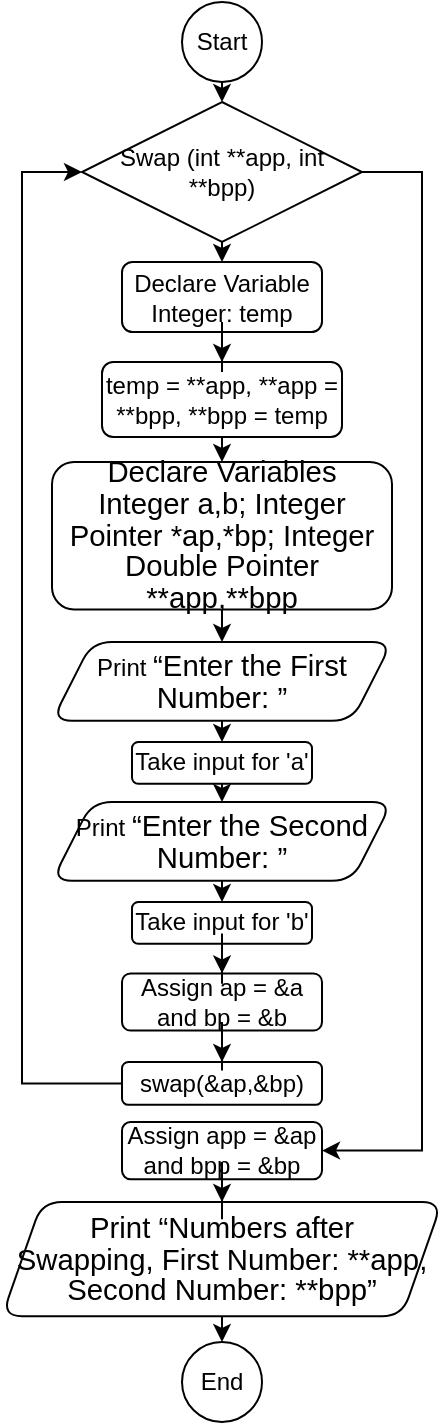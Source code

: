 <mxfile version="17.1.3" type="device"><diagram id="mQMOlI84dcDuL680g0Bu" name="Page-1"><mxGraphModel dx="1221" dy="672" grid="1" gridSize="10" guides="1" tooltips="1" connect="1" arrows="1" fold="1" page="1" pageScale="1" pageWidth="850" pageHeight="1100" math="0" shadow="0"><root><mxCell id="0"/><mxCell id="1" parent="0"/><mxCell id="IlQ4JyATbozOAuR39xuV-41" value="" style="group" vertex="1" connectable="0" parent="1"><mxGeometry x="230" y="50" width="220" height="710" as="geometry"/></mxCell><mxCell id="IlQ4JyATbozOAuR39xuV-1" value="Start" style="ellipse;whiteSpace=wrap;html=1;aspect=fixed;" vertex="1" parent="IlQ4JyATbozOAuR39xuV-41"><mxGeometry x="90" width="40" height="40" as="geometry"/></mxCell><mxCell id="IlQ4JyATbozOAuR39xuV-4" value="Declare Variable Integer: temp" style="rounded=1;whiteSpace=wrap;html=1;" vertex="1" parent="IlQ4JyATbozOAuR39xuV-41"><mxGeometry x="60" y="130" width="100" height="35" as="geometry"/></mxCell><mxCell id="IlQ4JyATbozOAuR39xuV-8" value="temp = **app, **app = **bpp, **bpp = temp" style="rounded=1;whiteSpace=wrap;html=1;" vertex="1" parent="IlQ4JyATbozOAuR39xuV-41"><mxGeometry x="50" y="180" width="120" height="37.5" as="geometry"/></mxCell><mxCell id="IlQ4JyATbozOAuR39xuV-9" value="" style="edgeStyle=orthogonalEdgeStyle;rounded=0;orthogonalLoop=1;jettySize=auto;html=1;" edge="1" parent="IlQ4JyATbozOAuR39xuV-41" source="IlQ4JyATbozOAuR39xuV-4" target="IlQ4JyATbozOAuR39xuV-8"><mxGeometry relative="1" as="geometry"/></mxCell><mxCell id="IlQ4JyATbozOAuR39xuV-10" value="&lt;span style=&quot;font-size: 11.0pt ; line-height: 107% ; font-family: &amp;#34;calibri&amp;#34; , sans-serif&quot;&gt;Declare Variables&lt;br/&gt;Integer a,b; Integer Pointer *ap,*bp; Integer Double Pointer **app,**bpp&lt;/span&gt;" style="rounded=1;whiteSpace=wrap;html=1;" vertex="1" parent="IlQ4JyATbozOAuR39xuV-41"><mxGeometry x="25" y="230" width="170" height="73.75" as="geometry"/></mxCell><mxCell id="IlQ4JyATbozOAuR39xuV-12" style="edgeStyle=orthogonalEdgeStyle;rounded=0;orthogonalLoop=1;jettySize=auto;html=1;exitX=0.5;exitY=1;exitDx=0;exitDy=0;entryX=0.5;entryY=0;entryDx=0;entryDy=0;" edge="1" parent="IlQ4JyATbozOAuR39xuV-41" source="IlQ4JyATbozOAuR39xuV-8" target="IlQ4JyATbozOAuR39xuV-10"><mxGeometry relative="1" as="geometry"/></mxCell><mxCell id="IlQ4JyATbozOAuR39xuV-16" style="edgeStyle=orthogonalEdgeStyle;rounded=0;orthogonalLoop=1;jettySize=auto;html=1;exitX=0.5;exitY=1;exitDx=0;exitDy=0;entryX=0.5;entryY=0;entryDx=0;entryDy=0;" edge="1" parent="IlQ4JyATbozOAuR39xuV-41" source="IlQ4JyATbozOAuR39xuV-14" target="IlQ4JyATbozOAuR39xuV-4"><mxGeometry relative="1" as="geometry"/></mxCell><mxCell id="IlQ4JyATbozOAuR39xuV-14" value="&lt;span&gt;Swap (int **app, int **bpp)&lt;/span&gt;" style="rhombus;whiteSpace=wrap;html=1;" vertex="1" parent="IlQ4JyATbozOAuR39xuV-41"><mxGeometry x="40" y="50" width="140" height="70" as="geometry"/></mxCell><mxCell id="IlQ4JyATbozOAuR39xuV-17" style="edgeStyle=orthogonalEdgeStyle;rounded=0;orthogonalLoop=1;jettySize=auto;html=1;exitX=0.5;exitY=1;exitDx=0;exitDy=0;entryX=0.5;entryY=0;entryDx=0;entryDy=0;" edge="1" parent="IlQ4JyATbozOAuR39xuV-41" source="IlQ4JyATbozOAuR39xuV-1" target="IlQ4JyATbozOAuR39xuV-14"><mxGeometry relative="1" as="geometry"/></mxCell><mxCell id="IlQ4JyATbozOAuR39xuV-18" value="Print&amp;nbsp;&lt;span style=&quot;font-size: 11.0pt ; line-height: 107% ; font-family: &amp;#34;calibri&amp;#34; , sans-serif&quot;&gt;“Enter the First&lt;br/&gt;Number: ”&lt;/span&gt;" style="shape=parallelogram;perimeter=parallelogramPerimeter;whiteSpace=wrap;html=1;fixedSize=1;rounded=1;" vertex="1" parent="IlQ4JyATbozOAuR39xuV-41"><mxGeometry x="25" y="320" width="170" height="39.38" as="geometry"/></mxCell><mxCell id="IlQ4JyATbozOAuR39xuV-20" style="edgeStyle=orthogonalEdgeStyle;rounded=0;orthogonalLoop=1;jettySize=auto;html=1;exitX=0.5;exitY=1;exitDx=0;exitDy=0;entryX=0.5;entryY=0;entryDx=0;entryDy=0;" edge="1" parent="IlQ4JyATbozOAuR39xuV-41" source="IlQ4JyATbozOAuR39xuV-10" target="IlQ4JyATbozOAuR39xuV-18"><mxGeometry relative="1" as="geometry"/></mxCell><mxCell id="IlQ4JyATbozOAuR39xuV-21" value="Take input for 'a'" style="whiteSpace=wrap;html=1;rounded=1;" vertex="1" parent="IlQ4JyATbozOAuR39xuV-41"><mxGeometry x="65" y="370" width="90" height="20.93" as="geometry"/></mxCell><mxCell id="IlQ4JyATbozOAuR39xuV-23" style="edgeStyle=orthogonalEdgeStyle;rounded=0;orthogonalLoop=1;jettySize=auto;html=1;exitX=0.5;exitY=1;exitDx=0;exitDy=0;entryX=0.5;entryY=0;entryDx=0;entryDy=0;" edge="1" parent="IlQ4JyATbozOAuR39xuV-41" source="IlQ4JyATbozOAuR39xuV-18" target="IlQ4JyATbozOAuR39xuV-21"><mxGeometry relative="1" as="geometry"/></mxCell><mxCell id="IlQ4JyATbozOAuR39xuV-24" value="Print&amp;nbsp;&lt;span style=&quot;font-size: 11.0pt ; line-height: 107% ; font-family: &amp;#34;calibri&amp;#34; , sans-serif&quot;&gt;“Enter the Second&lt;br&gt;Number: ”&lt;/span&gt;" style="shape=parallelogram;perimeter=parallelogramPerimeter;whiteSpace=wrap;html=1;fixedSize=1;rounded=1;" vertex="1" parent="IlQ4JyATbozOAuR39xuV-41"><mxGeometry x="25" y="400" width="170" height="39.38" as="geometry"/></mxCell><mxCell id="IlQ4JyATbozOAuR39xuV-26" style="edgeStyle=orthogonalEdgeStyle;rounded=0;orthogonalLoop=1;jettySize=auto;html=1;exitX=0.5;exitY=1;exitDx=0;exitDy=0;entryX=0.5;entryY=0;entryDx=0;entryDy=0;" edge="1" parent="IlQ4JyATbozOAuR39xuV-41" source="IlQ4JyATbozOAuR39xuV-21" target="IlQ4JyATbozOAuR39xuV-24"><mxGeometry relative="1" as="geometry"/></mxCell><mxCell id="IlQ4JyATbozOAuR39xuV-25" value="Take input for 'b'" style="whiteSpace=wrap;html=1;rounded=1;" vertex="1" parent="IlQ4JyATbozOAuR39xuV-41"><mxGeometry x="65" y="450" width="90" height="20.93" as="geometry"/></mxCell><mxCell id="IlQ4JyATbozOAuR39xuV-27" style="edgeStyle=orthogonalEdgeStyle;rounded=0;orthogonalLoop=1;jettySize=auto;html=1;exitX=0.5;exitY=1;exitDx=0;exitDy=0;entryX=0.5;entryY=0;entryDx=0;entryDy=0;" edge="1" parent="IlQ4JyATbozOAuR39xuV-41" source="IlQ4JyATbozOAuR39xuV-24" target="IlQ4JyATbozOAuR39xuV-25"><mxGeometry relative="1" as="geometry"/></mxCell><mxCell id="IlQ4JyATbozOAuR39xuV-28" value="Assign ap = &amp;amp;a and bp = &amp;amp;b" style="rounded=1;whiteSpace=wrap;html=1;" vertex="1" parent="IlQ4JyATbozOAuR39xuV-41"><mxGeometry x="60" y="485.7" width="100" height="28.6" as="geometry"/></mxCell><mxCell id="IlQ4JyATbozOAuR39xuV-29" value="" style="edgeStyle=orthogonalEdgeStyle;rounded=0;orthogonalLoop=1;jettySize=auto;html=1;" edge="1" parent="IlQ4JyATbozOAuR39xuV-41" source="IlQ4JyATbozOAuR39xuV-25" target="IlQ4JyATbozOAuR39xuV-28"><mxGeometry relative="1" as="geometry"/></mxCell><mxCell id="IlQ4JyATbozOAuR39xuV-32" style="edgeStyle=orthogonalEdgeStyle;rounded=0;orthogonalLoop=1;jettySize=auto;html=1;exitX=0;exitY=0.5;exitDx=0;exitDy=0;entryX=0;entryY=0.5;entryDx=0;entryDy=0;" edge="1" parent="IlQ4JyATbozOAuR39xuV-41" source="IlQ4JyATbozOAuR39xuV-30" target="IlQ4JyATbozOAuR39xuV-14"><mxGeometry relative="1" as="geometry"><Array as="points"><mxPoint x="10" y="541"/><mxPoint x="10" y="85"/></Array></mxGeometry></mxCell><mxCell id="IlQ4JyATbozOAuR39xuV-30" value="swap(&amp;amp;ap,&amp;amp;bp)" style="whiteSpace=wrap;html=1;rounded=1;" vertex="1" parent="IlQ4JyATbozOAuR39xuV-41"><mxGeometry x="60" y="530" width="100" height="21.4" as="geometry"/></mxCell><mxCell id="IlQ4JyATbozOAuR39xuV-31" value="" style="edgeStyle=orthogonalEdgeStyle;rounded=0;orthogonalLoop=1;jettySize=auto;html=1;" edge="1" parent="IlQ4JyATbozOAuR39xuV-41" source="IlQ4JyATbozOAuR39xuV-28" target="IlQ4JyATbozOAuR39xuV-30"><mxGeometry relative="1" as="geometry"/></mxCell><mxCell id="IlQ4JyATbozOAuR39xuV-33" value="Assign app = &amp;amp;ap and bpp = &amp;amp;bp" style="rounded=1;whiteSpace=wrap;html=1;" vertex="1" parent="IlQ4JyATbozOAuR39xuV-41"><mxGeometry x="60" y="560.0" width="100" height="28.6" as="geometry"/></mxCell><mxCell id="IlQ4JyATbozOAuR39xuV-36" style="edgeStyle=orthogonalEdgeStyle;rounded=0;orthogonalLoop=1;jettySize=auto;html=1;exitX=1;exitY=0.5;exitDx=0;exitDy=0;entryX=1;entryY=0.5;entryDx=0;entryDy=0;" edge="1" parent="IlQ4JyATbozOAuR39xuV-41" source="IlQ4JyATbozOAuR39xuV-14" target="IlQ4JyATbozOAuR39xuV-33"><mxGeometry relative="1" as="geometry"><Array as="points"><mxPoint x="210" y="85"/><mxPoint x="210" y="574"/></Array></mxGeometry></mxCell><mxCell id="IlQ4JyATbozOAuR39xuV-34" value="&lt;span style=&quot;font-size: 11.0pt ; line-height: 107% ; font-family: &amp;#34;calibri&amp;#34; , sans-serif&quot;&gt;Print “Numbers after&lt;br/&gt;Swapping, First Number: **app, Second Number: **bpp”&lt;/span&gt;" style="shape=parallelogram;perimeter=parallelogramPerimeter;whiteSpace=wrap;html=1;fixedSize=1;rounded=1;" vertex="1" parent="IlQ4JyATbozOAuR39xuV-41"><mxGeometry y="600" width="220" height="57.1" as="geometry"/></mxCell><mxCell id="IlQ4JyATbozOAuR39xuV-35" value="" style="edgeStyle=orthogonalEdgeStyle;rounded=0;orthogonalLoop=1;jettySize=auto;html=1;" edge="1" parent="IlQ4JyATbozOAuR39xuV-41" source="IlQ4JyATbozOAuR39xuV-33" target="IlQ4JyATbozOAuR39xuV-34"><mxGeometry relative="1" as="geometry"/></mxCell><mxCell id="IlQ4JyATbozOAuR39xuV-39" value="End" style="ellipse;whiteSpace=wrap;html=1;aspect=fixed;" vertex="1" parent="IlQ4JyATbozOAuR39xuV-41"><mxGeometry x="90" y="670" width="40" height="40" as="geometry"/></mxCell><mxCell id="IlQ4JyATbozOAuR39xuV-40" style="edgeStyle=orthogonalEdgeStyle;rounded=0;orthogonalLoop=1;jettySize=auto;html=1;exitX=0.5;exitY=1;exitDx=0;exitDy=0;entryX=0.5;entryY=0;entryDx=0;entryDy=0;" edge="1" parent="IlQ4JyATbozOAuR39xuV-41" source="IlQ4JyATbozOAuR39xuV-34" target="IlQ4JyATbozOAuR39xuV-39"><mxGeometry relative="1" as="geometry"/></mxCell></root></mxGraphModel></diagram></mxfile>